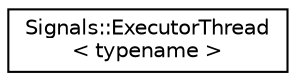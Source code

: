 digraph "Graphical Class Hierarchy"
{
 // INTERACTIVE_SVG=YES
  edge [fontname="Helvetica",fontsize="10",labelfontname="Helvetica",labelfontsize="10"];
  node [fontname="Helvetica",fontsize="10",shape=record];
  rankdir="LR";
  Node1 [label="Signals::ExecutorThread\l\< typename \>",height=0.2,width=0.4,color="black", fillcolor="white", style="filled",URL="$namespace_signals.html#class_signals_1_1_executor_thread"];
}
